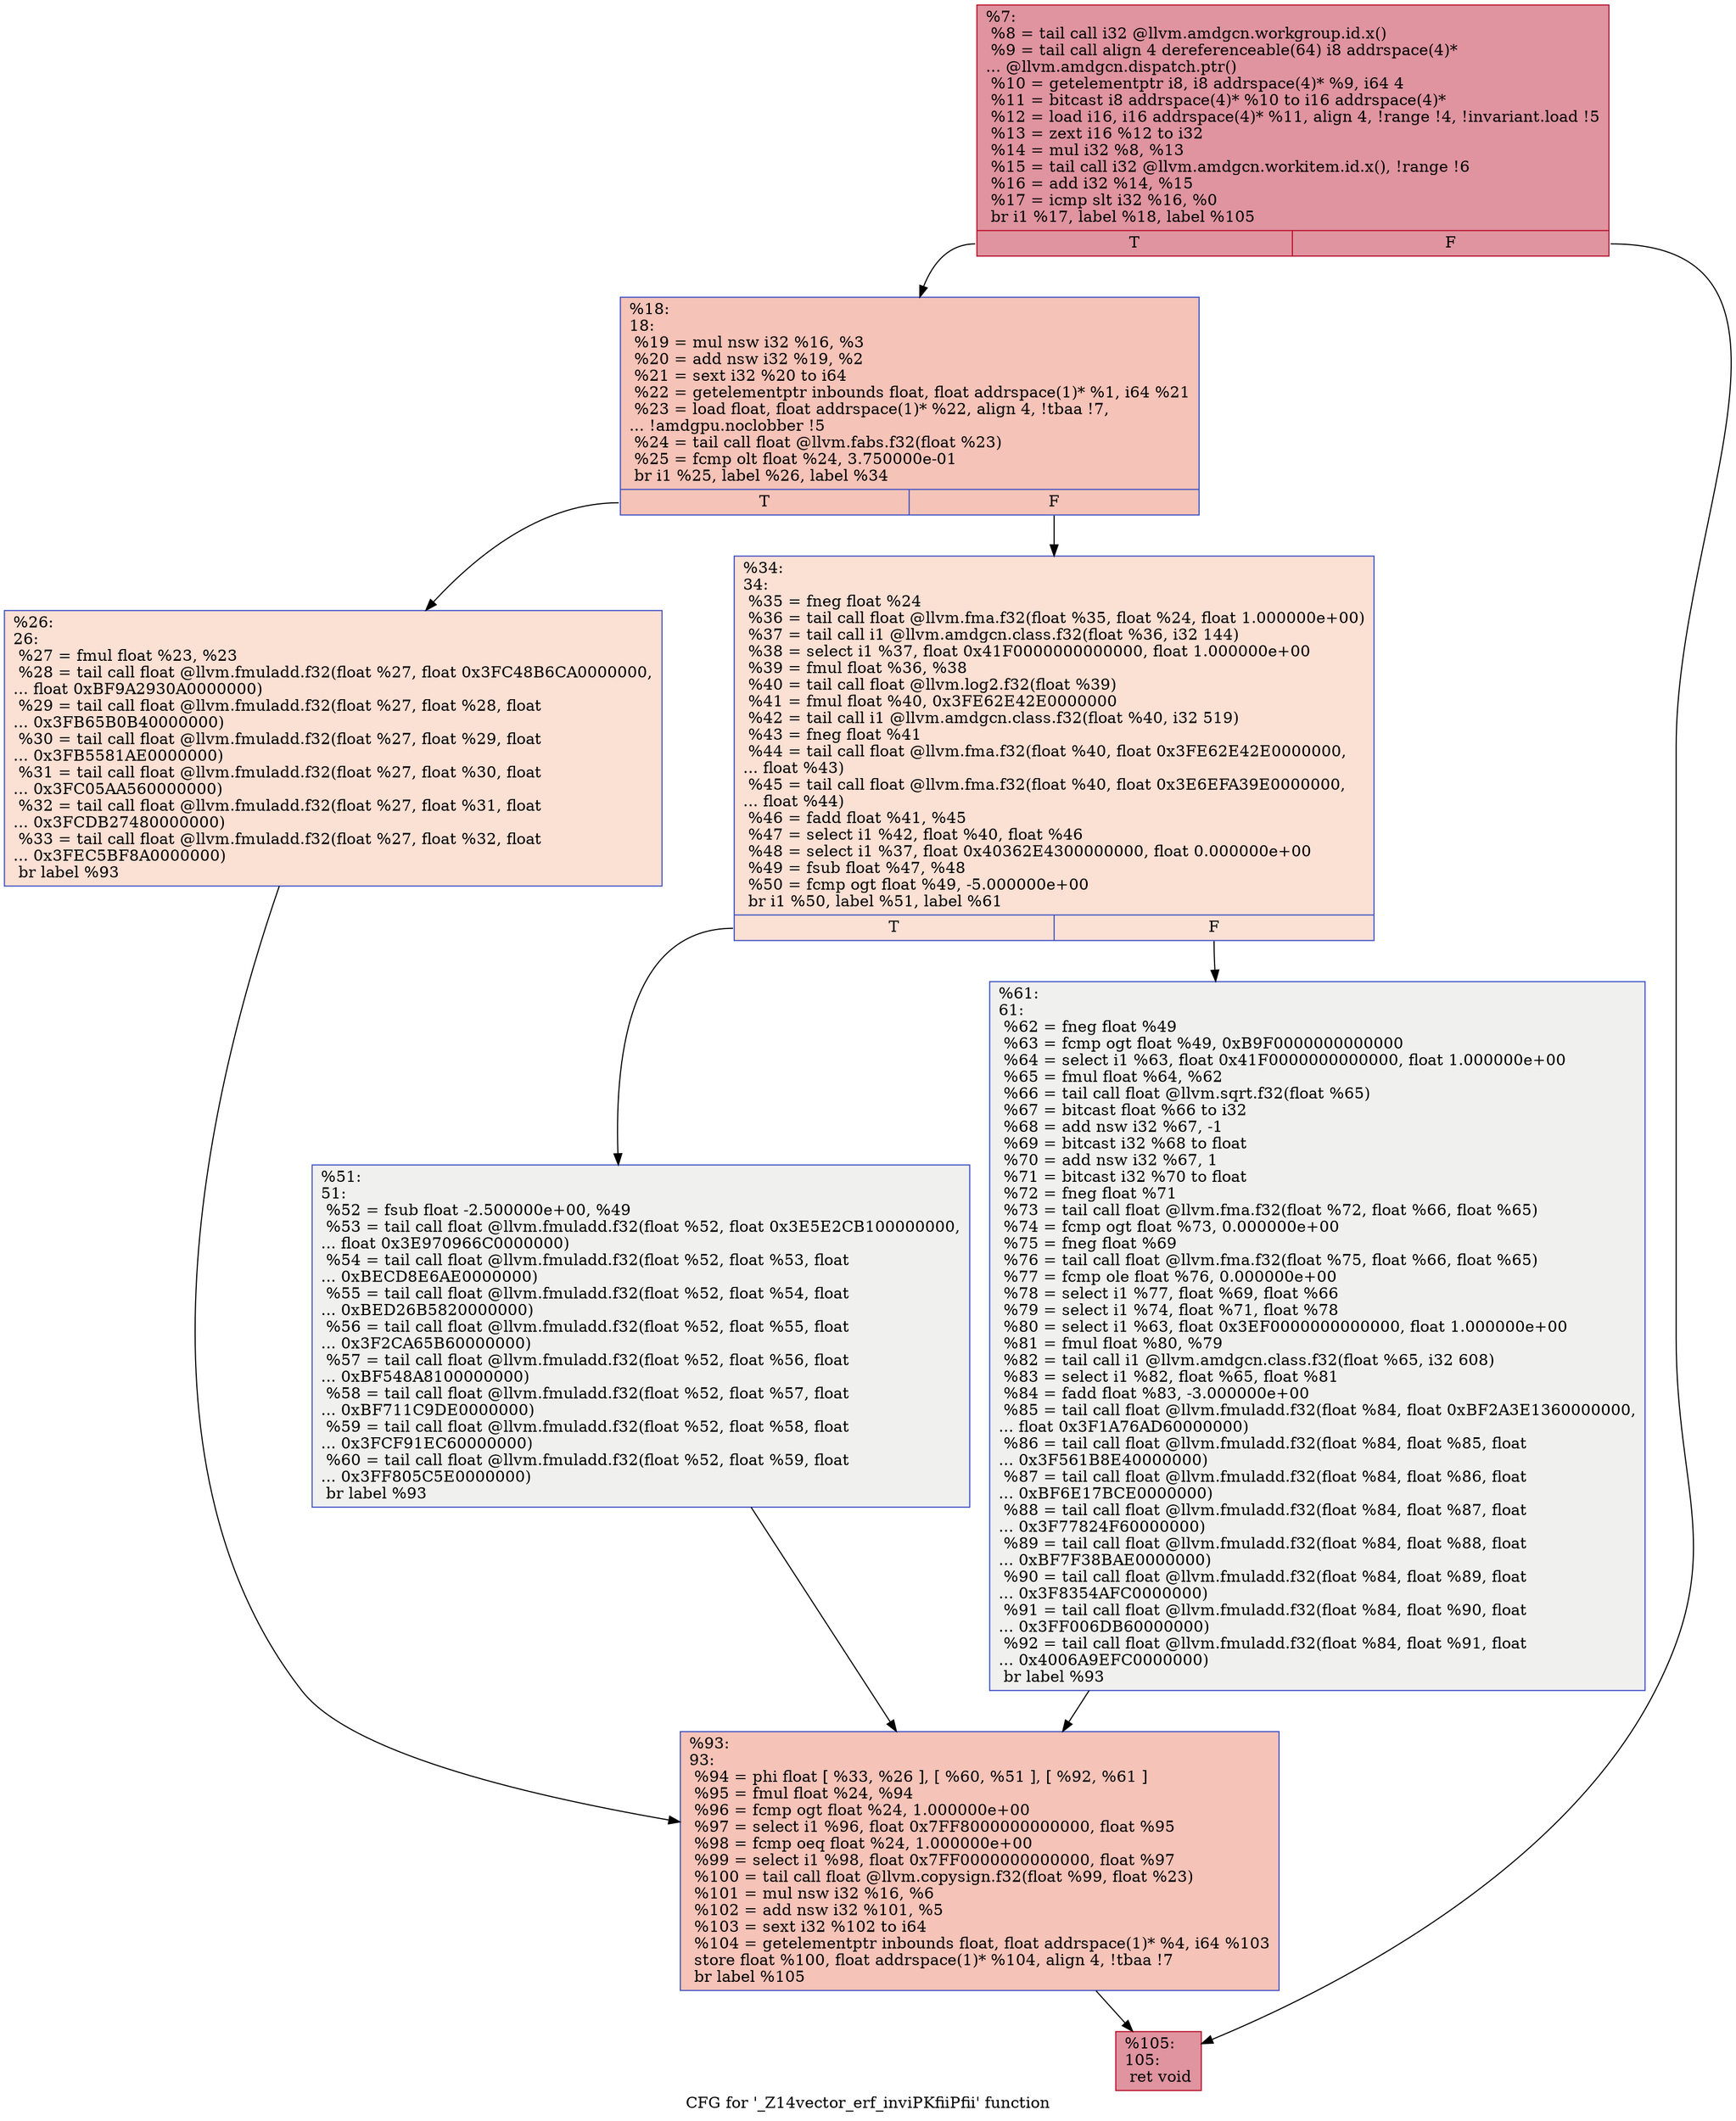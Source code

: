 digraph "CFG for '_Z14vector_erf_inviPKfiiPfii' function" {
	label="CFG for '_Z14vector_erf_inviPKfiiPfii' function";

	Node0x51d38b0 [shape=record,color="#b70d28ff", style=filled, fillcolor="#b70d2870",label="{%7:\l  %8 = tail call i32 @llvm.amdgcn.workgroup.id.x()\l  %9 = tail call align 4 dereferenceable(64) i8 addrspace(4)*\l... @llvm.amdgcn.dispatch.ptr()\l  %10 = getelementptr i8, i8 addrspace(4)* %9, i64 4\l  %11 = bitcast i8 addrspace(4)* %10 to i16 addrspace(4)*\l  %12 = load i16, i16 addrspace(4)* %11, align 4, !range !4, !invariant.load !5\l  %13 = zext i16 %12 to i32\l  %14 = mul i32 %8, %13\l  %15 = tail call i32 @llvm.amdgcn.workitem.id.x(), !range !6\l  %16 = add i32 %14, %15\l  %17 = icmp slt i32 %16, %0\l  br i1 %17, label %18, label %105\l|{<s0>T|<s1>F}}"];
	Node0x51d38b0:s0 -> Node0x51d57e0;
	Node0x51d38b0:s1 -> Node0x51d5870;
	Node0x51d57e0 [shape=record,color="#3d50c3ff", style=filled, fillcolor="#e8765c70",label="{%18:\l18:                                               \l  %19 = mul nsw i32 %16, %3\l  %20 = add nsw i32 %19, %2\l  %21 = sext i32 %20 to i64\l  %22 = getelementptr inbounds float, float addrspace(1)* %1, i64 %21\l  %23 = load float, float addrspace(1)* %22, align 4, !tbaa !7,\l... !amdgpu.noclobber !5\l  %24 = tail call float @llvm.fabs.f32(float %23)\l  %25 = fcmp olt float %24, 3.750000e-01\l  br i1 %25, label %26, label %34\l|{<s0>T|<s1>F}}"];
	Node0x51d57e0:s0 -> Node0x51d7080;
	Node0x51d57e0:s1 -> Node0x51d7110;
	Node0x51d7080 [shape=record,color="#3d50c3ff", style=filled, fillcolor="#f7b99e70",label="{%26:\l26:                                               \l  %27 = fmul float %23, %23\l  %28 = tail call float @llvm.fmuladd.f32(float %27, float 0x3FC48B6CA0000000,\l... float 0xBF9A2930A0000000)\l  %29 = tail call float @llvm.fmuladd.f32(float %27, float %28, float\l... 0x3FB65B0B40000000)\l  %30 = tail call float @llvm.fmuladd.f32(float %27, float %29, float\l... 0x3FB5581AE0000000)\l  %31 = tail call float @llvm.fmuladd.f32(float %27, float %30, float\l... 0x3FC05AA560000000)\l  %32 = tail call float @llvm.fmuladd.f32(float %27, float %31, float\l... 0x3FCDB27480000000)\l  %33 = tail call float @llvm.fmuladd.f32(float %27, float %32, float\l... 0x3FEC5BF8A0000000)\l  br label %93\l}"];
	Node0x51d7080 -> Node0x51d5760;
	Node0x51d7110 [shape=record,color="#3d50c3ff", style=filled, fillcolor="#f7b99e70",label="{%34:\l34:                                               \l  %35 = fneg float %24\l  %36 = tail call float @llvm.fma.f32(float %35, float %24, float 1.000000e+00)\l  %37 = tail call i1 @llvm.amdgcn.class.f32(float %36, i32 144)\l  %38 = select i1 %37, float 0x41F0000000000000, float 1.000000e+00\l  %39 = fmul float %36, %38\l  %40 = tail call float @llvm.log2.f32(float %39)\l  %41 = fmul float %40, 0x3FE62E42E0000000\l  %42 = tail call i1 @llvm.amdgcn.class.f32(float %40, i32 519)\l  %43 = fneg float %41\l  %44 = tail call float @llvm.fma.f32(float %40, float 0x3FE62E42E0000000,\l... float %43)\l  %45 = tail call float @llvm.fma.f32(float %40, float 0x3E6EFA39E0000000,\l... float %44)\l  %46 = fadd float %41, %45\l  %47 = select i1 %42, float %40, float %46\l  %48 = select i1 %37, float 0x40362E4300000000, float 0.000000e+00\l  %49 = fsub float %47, %48\l  %50 = fcmp ogt float %49, -5.000000e+00\l  br i1 %50, label %51, label %61\l|{<s0>T|<s1>F}}"];
	Node0x51d7110:s0 -> Node0x51d9130;
	Node0x51d7110:s1 -> Node0x51d91c0;
	Node0x51d9130 [shape=record,color="#3d50c3ff", style=filled, fillcolor="#dedcdb70",label="{%51:\l51:                                               \l  %52 = fsub float -2.500000e+00, %49\l  %53 = tail call float @llvm.fmuladd.f32(float %52, float 0x3E5E2CB100000000,\l... float 0x3E970966C0000000)\l  %54 = tail call float @llvm.fmuladd.f32(float %52, float %53, float\l... 0xBECD8E6AE0000000)\l  %55 = tail call float @llvm.fmuladd.f32(float %52, float %54, float\l... 0xBED26B5820000000)\l  %56 = tail call float @llvm.fmuladd.f32(float %52, float %55, float\l... 0x3F2CA65B60000000)\l  %57 = tail call float @llvm.fmuladd.f32(float %52, float %56, float\l... 0xBF548A8100000000)\l  %58 = tail call float @llvm.fmuladd.f32(float %52, float %57, float\l... 0xBF711C9DE0000000)\l  %59 = tail call float @llvm.fmuladd.f32(float %52, float %58, float\l... 0x3FCF91EC60000000)\l  %60 = tail call float @llvm.fmuladd.f32(float %52, float %59, float\l... 0x3FF805C5E0000000)\l  br label %93\l}"];
	Node0x51d9130 -> Node0x51d5760;
	Node0x51d91c0 [shape=record,color="#3d50c3ff", style=filled, fillcolor="#dedcdb70",label="{%61:\l61:                                               \l  %62 = fneg float %49\l  %63 = fcmp ogt float %49, 0xB9F0000000000000\l  %64 = select i1 %63, float 0x41F0000000000000, float 1.000000e+00\l  %65 = fmul float %64, %62\l  %66 = tail call float @llvm.sqrt.f32(float %65)\l  %67 = bitcast float %66 to i32\l  %68 = add nsw i32 %67, -1\l  %69 = bitcast i32 %68 to float\l  %70 = add nsw i32 %67, 1\l  %71 = bitcast i32 %70 to float\l  %72 = fneg float %71\l  %73 = tail call float @llvm.fma.f32(float %72, float %66, float %65)\l  %74 = fcmp ogt float %73, 0.000000e+00\l  %75 = fneg float %69\l  %76 = tail call float @llvm.fma.f32(float %75, float %66, float %65)\l  %77 = fcmp ole float %76, 0.000000e+00\l  %78 = select i1 %77, float %69, float %66\l  %79 = select i1 %74, float %71, float %78\l  %80 = select i1 %63, float 0x3EF0000000000000, float 1.000000e+00\l  %81 = fmul float %80, %79\l  %82 = tail call i1 @llvm.amdgcn.class.f32(float %65, i32 608)\l  %83 = select i1 %82, float %65, float %81\l  %84 = fadd float %83, -3.000000e+00\l  %85 = tail call float @llvm.fmuladd.f32(float %84, float 0xBF2A3E1360000000,\l... float 0x3F1A76AD60000000)\l  %86 = tail call float @llvm.fmuladd.f32(float %84, float %85, float\l... 0x3F561B8E40000000)\l  %87 = tail call float @llvm.fmuladd.f32(float %84, float %86, float\l... 0xBF6E17BCE0000000)\l  %88 = tail call float @llvm.fmuladd.f32(float %84, float %87, float\l... 0x3F77824F60000000)\l  %89 = tail call float @llvm.fmuladd.f32(float %84, float %88, float\l... 0xBF7F38BAE0000000)\l  %90 = tail call float @llvm.fmuladd.f32(float %84, float %89, float\l... 0x3F8354AFC0000000)\l  %91 = tail call float @llvm.fmuladd.f32(float %84, float %90, float\l... 0x3FF006DB60000000)\l  %92 = tail call float @llvm.fmuladd.f32(float %84, float %91, float\l... 0x4006A9EFC0000000)\l  br label %93\l}"];
	Node0x51d91c0 -> Node0x51d5760;
	Node0x51d5760 [shape=record,color="#3d50c3ff", style=filled, fillcolor="#e8765c70",label="{%93:\l93:                                               \l  %94 = phi float [ %33, %26 ], [ %60, %51 ], [ %92, %61 ]\l  %95 = fmul float %24, %94\l  %96 = fcmp ogt float %24, 1.000000e+00\l  %97 = select i1 %96, float 0x7FF8000000000000, float %95\l  %98 = fcmp oeq float %24, 1.000000e+00\l  %99 = select i1 %98, float 0x7FF0000000000000, float %97\l  %100 = tail call float @llvm.copysign.f32(float %99, float %23)\l  %101 = mul nsw i32 %16, %6\l  %102 = add nsw i32 %101, %5\l  %103 = sext i32 %102 to i64\l  %104 = getelementptr inbounds float, float addrspace(1)* %4, i64 %103\l  store float %100, float addrspace(1)* %104, align 4, !tbaa !7\l  br label %105\l}"];
	Node0x51d5760 -> Node0x51d5870;
	Node0x51d5870 [shape=record,color="#b70d28ff", style=filled, fillcolor="#b70d2870",label="{%105:\l105:                                              \l  ret void\l}"];
}
